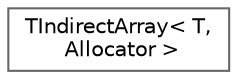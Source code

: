 digraph "Graphical Class Hierarchy"
{
 // INTERACTIVE_SVG=YES
 // LATEX_PDF_SIZE
  bgcolor="transparent";
  edge [fontname=Helvetica,fontsize=10,labelfontname=Helvetica,labelfontsize=10];
  node [fontname=Helvetica,fontsize=10,shape=box,height=0.2,width=0.4];
  rankdir="LR";
  Node0 [id="Node000000",label="TIndirectArray\< T,\l Allocator \>",height=0.2,width=0.4,color="grey40", fillcolor="white", style="filled",URL="$d6/dc5/classTIndirectArray.html",tooltip=" "];
}
